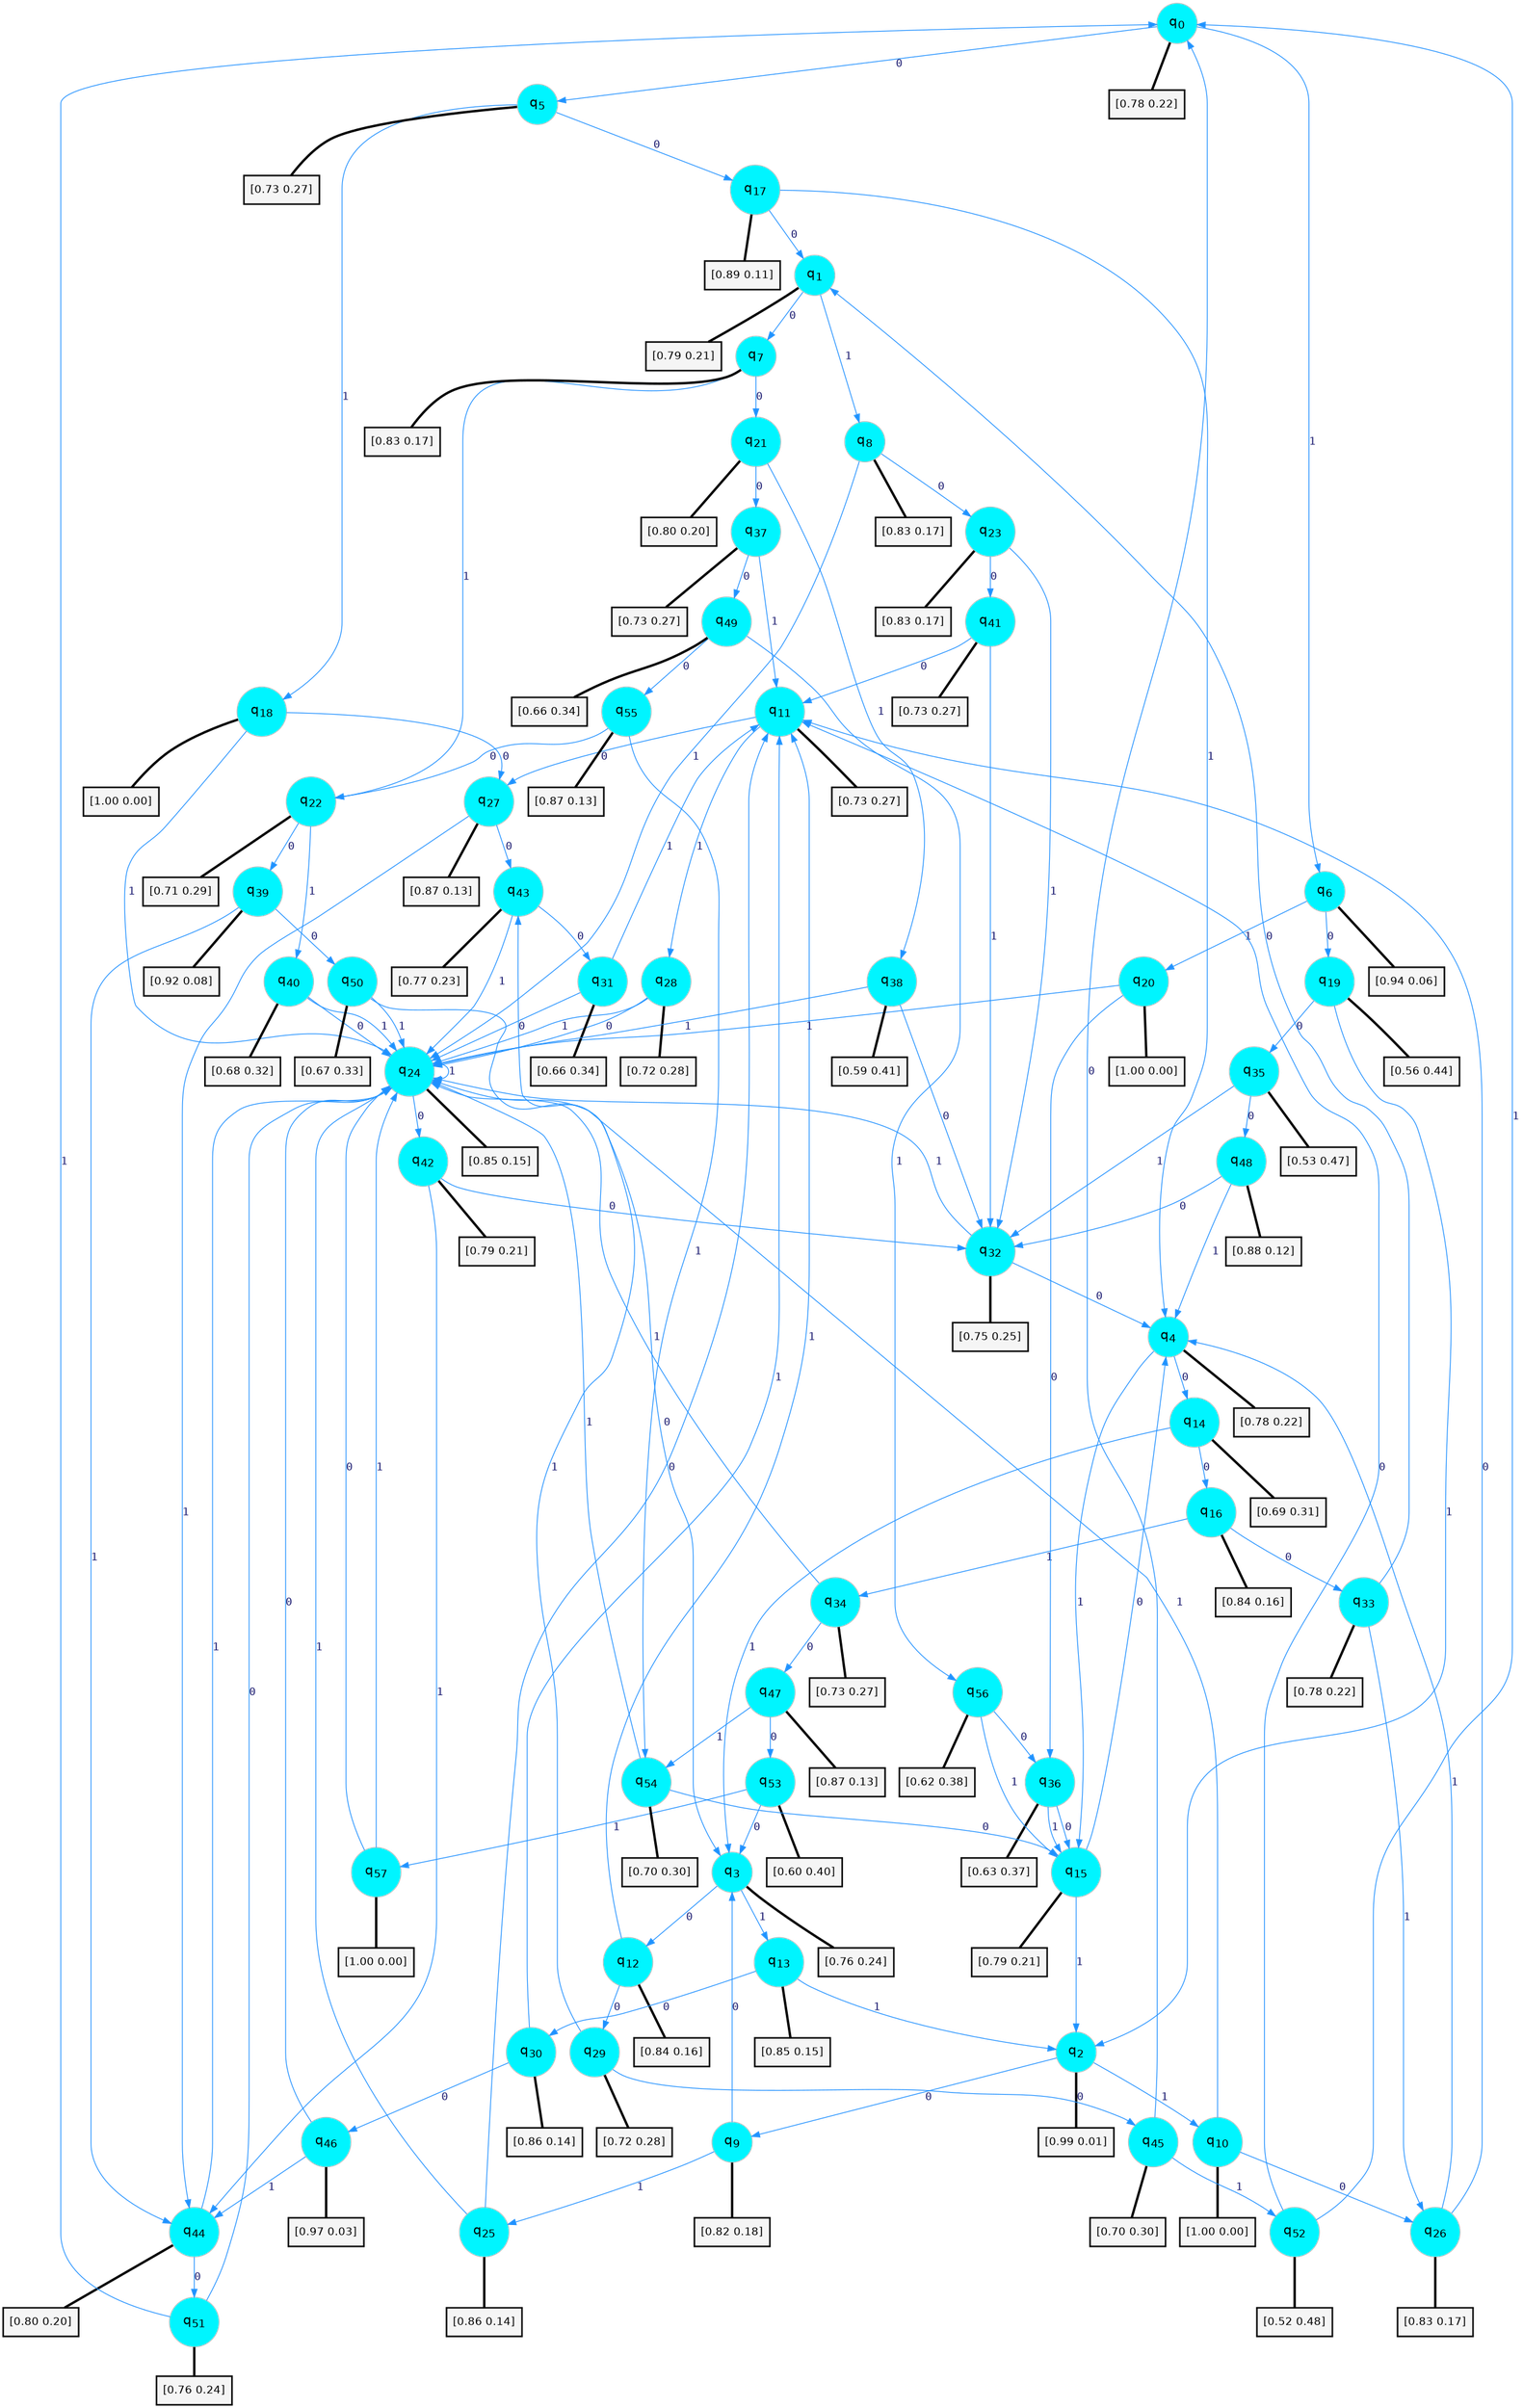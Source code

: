 digraph G {
graph [
bgcolor=transparent, dpi=300, rankdir=TD, size="40,25"];
node [
color=gray, fillcolor=turquoise1, fontcolor=black, fontname=Helvetica, fontsize=16, fontweight=bold, shape=circle, style=filled];
edge [
arrowsize=1, color=dodgerblue1, fontcolor=midnightblue, fontname=courier, fontweight=bold, penwidth=1, style=solid, weight=20];
0[label=<q<SUB>0</SUB>>];
1[label=<q<SUB>1</SUB>>];
2[label=<q<SUB>2</SUB>>];
3[label=<q<SUB>3</SUB>>];
4[label=<q<SUB>4</SUB>>];
5[label=<q<SUB>5</SUB>>];
6[label=<q<SUB>6</SUB>>];
7[label=<q<SUB>7</SUB>>];
8[label=<q<SUB>8</SUB>>];
9[label=<q<SUB>9</SUB>>];
10[label=<q<SUB>10</SUB>>];
11[label=<q<SUB>11</SUB>>];
12[label=<q<SUB>12</SUB>>];
13[label=<q<SUB>13</SUB>>];
14[label=<q<SUB>14</SUB>>];
15[label=<q<SUB>15</SUB>>];
16[label=<q<SUB>16</SUB>>];
17[label=<q<SUB>17</SUB>>];
18[label=<q<SUB>18</SUB>>];
19[label=<q<SUB>19</SUB>>];
20[label=<q<SUB>20</SUB>>];
21[label=<q<SUB>21</SUB>>];
22[label=<q<SUB>22</SUB>>];
23[label=<q<SUB>23</SUB>>];
24[label=<q<SUB>24</SUB>>];
25[label=<q<SUB>25</SUB>>];
26[label=<q<SUB>26</SUB>>];
27[label=<q<SUB>27</SUB>>];
28[label=<q<SUB>28</SUB>>];
29[label=<q<SUB>29</SUB>>];
30[label=<q<SUB>30</SUB>>];
31[label=<q<SUB>31</SUB>>];
32[label=<q<SUB>32</SUB>>];
33[label=<q<SUB>33</SUB>>];
34[label=<q<SUB>34</SUB>>];
35[label=<q<SUB>35</SUB>>];
36[label=<q<SUB>36</SUB>>];
37[label=<q<SUB>37</SUB>>];
38[label=<q<SUB>38</SUB>>];
39[label=<q<SUB>39</SUB>>];
40[label=<q<SUB>40</SUB>>];
41[label=<q<SUB>41</SUB>>];
42[label=<q<SUB>42</SUB>>];
43[label=<q<SUB>43</SUB>>];
44[label=<q<SUB>44</SUB>>];
45[label=<q<SUB>45</SUB>>];
46[label=<q<SUB>46</SUB>>];
47[label=<q<SUB>47</SUB>>];
48[label=<q<SUB>48</SUB>>];
49[label=<q<SUB>49</SUB>>];
50[label=<q<SUB>50</SUB>>];
51[label=<q<SUB>51</SUB>>];
52[label=<q<SUB>52</SUB>>];
53[label=<q<SUB>53</SUB>>];
54[label=<q<SUB>54</SUB>>];
55[label=<q<SUB>55</SUB>>];
56[label=<q<SUB>56</SUB>>];
57[label=<q<SUB>57</SUB>>];
58[label="[0.78 0.22]", shape=box,fontcolor=black, fontname=Helvetica, fontsize=14, penwidth=2, fillcolor=whitesmoke,color=black];
59[label="[0.79 0.21]", shape=box,fontcolor=black, fontname=Helvetica, fontsize=14, penwidth=2, fillcolor=whitesmoke,color=black];
60[label="[0.99 0.01]", shape=box,fontcolor=black, fontname=Helvetica, fontsize=14, penwidth=2, fillcolor=whitesmoke,color=black];
61[label="[0.76 0.24]", shape=box,fontcolor=black, fontname=Helvetica, fontsize=14, penwidth=2, fillcolor=whitesmoke,color=black];
62[label="[0.78 0.22]", shape=box,fontcolor=black, fontname=Helvetica, fontsize=14, penwidth=2, fillcolor=whitesmoke,color=black];
63[label="[0.73 0.27]", shape=box,fontcolor=black, fontname=Helvetica, fontsize=14, penwidth=2, fillcolor=whitesmoke,color=black];
64[label="[0.94 0.06]", shape=box,fontcolor=black, fontname=Helvetica, fontsize=14, penwidth=2, fillcolor=whitesmoke,color=black];
65[label="[0.83 0.17]", shape=box,fontcolor=black, fontname=Helvetica, fontsize=14, penwidth=2, fillcolor=whitesmoke,color=black];
66[label="[0.83 0.17]", shape=box,fontcolor=black, fontname=Helvetica, fontsize=14, penwidth=2, fillcolor=whitesmoke,color=black];
67[label="[0.82 0.18]", shape=box,fontcolor=black, fontname=Helvetica, fontsize=14, penwidth=2, fillcolor=whitesmoke,color=black];
68[label="[1.00 0.00]", shape=box,fontcolor=black, fontname=Helvetica, fontsize=14, penwidth=2, fillcolor=whitesmoke,color=black];
69[label="[0.73 0.27]", shape=box,fontcolor=black, fontname=Helvetica, fontsize=14, penwidth=2, fillcolor=whitesmoke,color=black];
70[label="[0.84 0.16]", shape=box,fontcolor=black, fontname=Helvetica, fontsize=14, penwidth=2, fillcolor=whitesmoke,color=black];
71[label="[0.85 0.15]", shape=box,fontcolor=black, fontname=Helvetica, fontsize=14, penwidth=2, fillcolor=whitesmoke,color=black];
72[label="[0.69 0.31]", shape=box,fontcolor=black, fontname=Helvetica, fontsize=14, penwidth=2, fillcolor=whitesmoke,color=black];
73[label="[0.79 0.21]", shape=box,fontcolor=black, fontname=Helvetica, fontsize=14, penwidth=2, fillcolor=whitesmoke,color=black];
74[label="[0.84 0.16]", shape=box,fontcolor=black, fontname=Helvetica, fontsize=14, penwidth=2, fillcolor=whitesmoke,color=black];
75[label="[0.89 0.11]", shape=box,fontcolor=black, fontname=Helvetica, fontsize=14, penwidth=2, fillcolor=whitesmoke,color=black];
76[label="[1.00 0.00]", shape=box,fontcolor=black, fontname=Helvetica, fontsize=14, penwidth=2, fillcolor=whitesmoke,color=black];
77[label="[0.56 0.44]", shape=box,fontcolor=black, fontname=Helvetica, fontsize=14, penwidth=2, fillcolor=whitesmoke,color=black];
78[label="[1.00 0.00]", shape=box,fontcolor=black, fontname=Helvetica, fontsize=14, penwidth=2, fillcolor=whitesmoke,color=black];
79[label="[0.80 0.20]", shape=box,fontcolor=black, fontname=Helvetica, fontsize=14, penwidth=2, fillcolor=whitesmoke,color=black];
80[label="[0.71 0.29]", shape=box,fontcolor=black, fontname=Helvetica, fontsize=14, penwidth=2, fillcolor=whitesmoke,color=black];
81[label="[0.83 0.17]", shape=box,fontcolor=black, fontname=Helvetica, fontsize=14, penwidth=2, fillcolor=whitesmoke,color=black];
82[label="[0.85 0.15]", shape=box,fontcolor=black, fontname=Helvetica, fontsize=14, penwidth=2, fillcolor=whitesmoke,color=black];
83[label="[0.86 0.14]", shape=box,fontcolor=black, fontname=Helvetica, fontsize=14, penwidth=2, fillcolor=whitesmoke,color=black];
84[label="[0.83 0.17]", shape=box,fontcolor=black, fontname=Helvetica, fontsize=14, penwidth=2, fillcolor=whitesmoke,color=black];
85[label="[0.87 0.13]", shape=box,fontcolor=black, fontname=Helvetica, fontsize=14, penwidth=2, fillcolor=whitesmoke,color=black];
86[label="[0.72 0.28]", shape=box,fontcolor=black, fontname=Helvetica, fontsize=14, penwidth=2, fillcolor=whitesmoke,color=black];
87[label="[0.72 0.28]", shape=box,fontcolor=black, fontname=Helvetica, fontsize=14, penwidth=2, fillcolor=whitesmoke,color=black];
88[label="[0.86 0.14]", shape=box,fontcolor=black, fontname=Helvetica, fontsize=14, penwidth=2, fillcolor=whitesmoke,color=black];
89[label="[0.66 0.34]", shape=box,fontcolor=black, fontname=Helvetica, fontsize=14, penwidth=2, fillcolor=whitesmoke,color=black];
90[label="[0.75 0.25]", shape=box,fontcolor=black, fontname=Helvetica, fontsize=14, penwidth=2, fillcolor=whitesmoke,color=black];
91[label="[0.78 0.22]", shape=box,fontcolor=black, fontname=Helvetica, fontsize=14, penwidth=2, fillcolor=whitesmoke,color=black];
92[label="[0.73 0.27]", shape=box,fontcolor=black, fontname=Helvetica, fontsize=14, penwidth=2, fillcolor=whitesmoke,color=black];
93[label="[0.53 0.47]", shape=box,fontcolor=black, fontname=Helvetica, fontsize=14, penwidth=2, fillcolor=whitesmoke,color=black];
94[label="[0.63 0.37]", shape=box,fontcolor=black, fontname=Helvetica, fontsize=14, penwidth=2, fillcolor=whitesmoke,color=black];
95[label="[0.73 0.27]", shape=box,fontcolor=black, fontname=Helvetica, fontsize=14, penwidth=2, fillcolor=whitesmoke,color=black];
96[label="[0.59 0.41]", shape=box,fontcolor=black, fontname=Helvetica, fontsize=14, penwidth=2, fillcolor=whitesmoke,color=black];
97[label="[0.92 0.08]", shape=box,fontcolor=black, fontname=Helvetica, fontsize=14, penwidth=2, fillcolor=whitesmoke,color=black];
98[label="[0.68 0.32]", shape=box,fontcolor=black, fontname=Helvetica, fontsize=14, penwidth=2, fillcolor=whitesmoke,color=black];
99[label="[0.73 0.27]", shape=box,fontcolor=black, fontname=Helvetica, fontsize=14, penwidth=2, fillcolor=whitesmoke,color=black];
100[label="[0.79 0.21]", shape=box,fontcolor=black, fontname=Helvetica, fontsize=14, penwidth=2, fillcolor=whitesmoke,color=black];
101[label="[0.77 0.23]", shape=box,fontcolor=black, fontname=Helvetica, fontsize=14, penwidth=2, fillcolor=whitesmoke,color=black];
102[label="[0.80 0.20]", shape=box,fontcolor=black, fontname=Helvetica, fontsize=14, penwidth=2, fillcolor=whitesmoke,color=black];
103[label="[0.70 0.30]", shape=box,fontcolor=black, fontname=Helvetica, fontsize=14, penwidth=2, fillcolor=whitesmoke,color=black];
104[label="[0.97 0.03]", shape=box,fontcolor=black, fontname=Helvetica, fontsize=14, penwidth=2, fillcolor=whitesmoke,color=black];
105[label="[0.87 0.13]", shape=box,fontcolor=black, fontname=Helvetica, fontsize=14, penwidth=2, fillcolor=whitesmoke,color=black];
106[label="[0.88 0.12]", shape=box,fontcolor=black, fontname=Helvetica, fontsize=14, penwidth=2, fillcolor=whitesmoke,color=black];
107[label="[0.66 0.34]", shape=box,fontcolor=black, fontname=Helvetica, fontsize=14, penwidth=2, fillcolor=whitesmoke,color=black];
108[label="[0.67 0.33]", shape=box,fontcolor=black, fontname=Helvetica, fontsize=14, penwidth=2, fillcolor=whitesmoke,color=black];
109[label="[0.76 0.24]", shape=box,fontcolor=black, fontname=Helvetica, fontsize=14, penwidth=2, fillcolor=whitesmoke,color=black];
110[label="[0.52 0.48]", shape=box,fontcolor=black, fontname=Helvetica, fontsize=14, penwidth=2, fillcolor=whitesmoke,color=black];
111[label="[0.60 0.40]", shape=box,fontcolor=black, fontname=Helvetica, fontsize=14, penwidth=2, fillcolor=whitesmoke,color=black];
112[label="[0.70 0.30]", shape=box,fontcolor=black, fontname=Helvetica, fontsize=14, penwidth=2, fillcolor=whitesmoke,color=black];
113[label="[0.87 0.13]", shape=box,fontcolor=black, fontname=Helvetica, fontsize=14, penwidth=2, fillcolor=whitesmoke,color=black];
114[label="[0.62 0.38]", shape=box,fontcolor=black, fontname=Helvetica, fontsize=14, penwidth=2, fillcolor=whitesmoke,color=black];
115[label="[1.00 0.00]", shape=box,fontcolor=black, fontname=Helvetica, fontsize=14, penwidth=2, fillcolor=whitesmoke,color=black];
0->5 [label=0];
0->6 [label=1];
0->58 [arrowhead=none, penwidth=3,color=black];
1->7 [label=0];
1->8 [label=1];
1->59 [arrowhead=none, penwidth=3,color=black];
2->9 [label=0];
2->10 [label=1];
2->60 [arrowhead=none, penwidth=3,color=black];
3->12 [label=0];
3->13 [label=1];
3->61 [arrowhead=none, penwidth=3,color=black];
4->14 [label=0];
4->15 [label=1];
4->62 [arrowhead=none, penwidth=3,color=black];
5->17 [label=0];
5->18 [label=1];
5->63 [arrowhead=none, penwidth=3,color=black];
6->19 [label=0];
6->20 [label=1];
6->64 [arrowhead=none, penwidth=3,color=black];
7->21 [label=0];
7->22 [label=1];
7->65 [arrowhead=none, penwidth=3,color=black];
8->23 [label=0];
8->24 [label=1];
8->66 [arrowhead=none, penwidth=3,color=black];
9->3 [label=0];
9->25 [label=1];
9->67 [arrowhead=none, penwidth=3,color=black];
10->26 [label=0];
10->24 [label=1];
10->68 [arrowhead=none, penwidth=3,color=black];
11->27 [label=0];
11->28 [label=1];
11->69 [arrowhead=none, penwidth=3,color=black];
12->29 [label=0];
12->11 [label=1];
12->70 [arrowhead=none, penwidth=3,color=black];
13->30 [label=0];
13->2 [label=1];
13->71 [arrowhead=none, penwidth=3,color=black];
14->16 [label=0];
14->3 [label=1];
14->72 [arrowhead=none, penwidth=3,color=black];
15->4 [label=0];
15->2 [label=1];
15->73 [arrowhead=none, penwidth=3,color=black];
16->33 [label=0];
16->34 [label=1];
16->74 [arrowhead=none, penwidth=3,color=black];
17->1 [label=0];
17->4 [label=1];
17->75 [arrowhead=none, penwidth=3,color=black];
18->27 [label=0];
18->24 [label=1];
18->76 [arrowhead=none, penwidth=3,color=black];
19->35 [label=0];
19->2 [label=1];
19->77 [arrowhead=none, penwidth=3,color=black];
20->36 [label=0];
20->24 [label=1];
20->78 [arrowhead=none, penwidth=3,color=black];
21->37 [label=0];
21->38 [label=1];
21->79 [arrowhead=none, penwidth=3,color=black];
22->39 [label=0];
22->40 [label=1];
22->80 [arrowhead=none, penwidth=3,color=black];
23->41 [label=0];
23->32 [label=1];
23->81 [arrowhead=none, penwidth=3,color=black];
24->42 [label=0];
24->24 [label=1];
24->82 [arrowhead=none, penwidth=3,color=black];
25->11 [label=0];
25->24 [label=1];
25->83 [arrowhead=none, penwidth=3,color=black];
26->11 [label=0];
26->4 [label=1];
26->84 [arrowhead=none, penwidth=3,color=black];
27->43 [label=0];
27->44 [label=1];
27->85 [arrowhead=none, penwidth=3,color=black];
28->24 [label=0];
28->24 [label=1];
28->86 [arrowhead=none, penwidth=3,color=black];
29->45 [label=0];
29->43 [label=1];
29->87 [arrowhead=none, penwidth=3,color=black];
30->46 [label=0];
30->11 [label=1];
30->88 [arrowhead=none, penwidth=3,color=black];
31->24 [label=0];
31->11 [label=1];
31->89 [arrowhead=none, penwidth=3,color=black];
32->4 [label=0];
32->24 [label=1];
32->90 [arrowhead=none, penwidth=3,color=black];
33->1 [label=0];
33->26 [label=1];
33->91 [arrowhead=none, penwidth=3,color=black];
34->47 [label=0];
34->24 [label=1];
34->92 [arrowhead=none, penwidth=3,color=black];
35->48 [label=0];
35->32 [label=1];
35->93 [arrowhead=none, penwidth=3,color=black];
36->15 [label=0];
36->15 [label=1];
36->94 [arrowhead=none, penwidth=3,color=black];
37->49 [label=0];
37->11 [label=1];
37->95 [arrowhead=none, penwidth=3,color=black];
38->32 [label=0];
38->24 [label=1];
38->96 [arrowhead=none, penwidth=3,color=black];
39->50 [label=0];
39->44 [label=1];
39->97 [arrowhead=none, penwidth=3,color=black];
40->24 [label=0];
40->24 [label=1];
40->98 [arrowhead=none, penwidth=3,color=black];
41->11 [label=0];
41->32 [label=1];
41->99 [arrowhead=none, penwidth=3,color=black];
42->32 [label=0];
42->44 [label=1];
42->100 [arrowhead=none, penwidth=3,color=black];
43->31 [label=0];
43->24 [label=1];
43->101 [arrowhead=none, penwidth=3,color=black];
44->51 [label=0];
44->24 [label=1];
44->102 [arrowhead=none, penwidth=3,color=black];
45->0 [label=0];
45->52 [label=1];
45->103 [arrowhead=none, penwidth=3,color=black];
46->24 [label=0];
46->44 [label=1];
46->104 [arrowhead=none, penwidth=3,color=black];
47->53 [label=0];
47->54 [label=1];
47->105 [arrowhead=none, penwidth=3,color=black];
48->32 [label=0];
48->4 [label=1];
48->106 [arrowhead=none, penwidth=3,color=black];
49->55 [label=0];
49->56 [label=1];
49->107 [arrowhead=none, penwidth=3,color=black];
50->3 [label=0];
50->24 [label=1];
50->108 [arrowhead=none, penwidth=3,color=black];
51->24 [label=0];
51->0 [label=1];
51->109 [arrowhead=none, penwidth=3,color=black];
52->11 [label=0];
52->0 [label=1];
52->110 [arrowhead=none, penwidth=3,color=black];
53->3 [label=0];
53->57 [label=1];
53->111 [arrowhead=none, penwidth=3,color=black];
54->15 [label=0];
54->24 [label=1];
54->112 [arrowhead=none, penwidth=3,color=black];
55->22 [label=0];
55->54 [label=1];
55->113 [arrowhead=none, penwidth=3,color=black];
56->36 [label=0];
56->15 [label=1];
56->114 [arrowhead=none, penwidth=3,color=black];
57->24 [label=0];
57->24 [label=1];
57->115 [arrowhead=none, penwidth=3,color=black];
}
